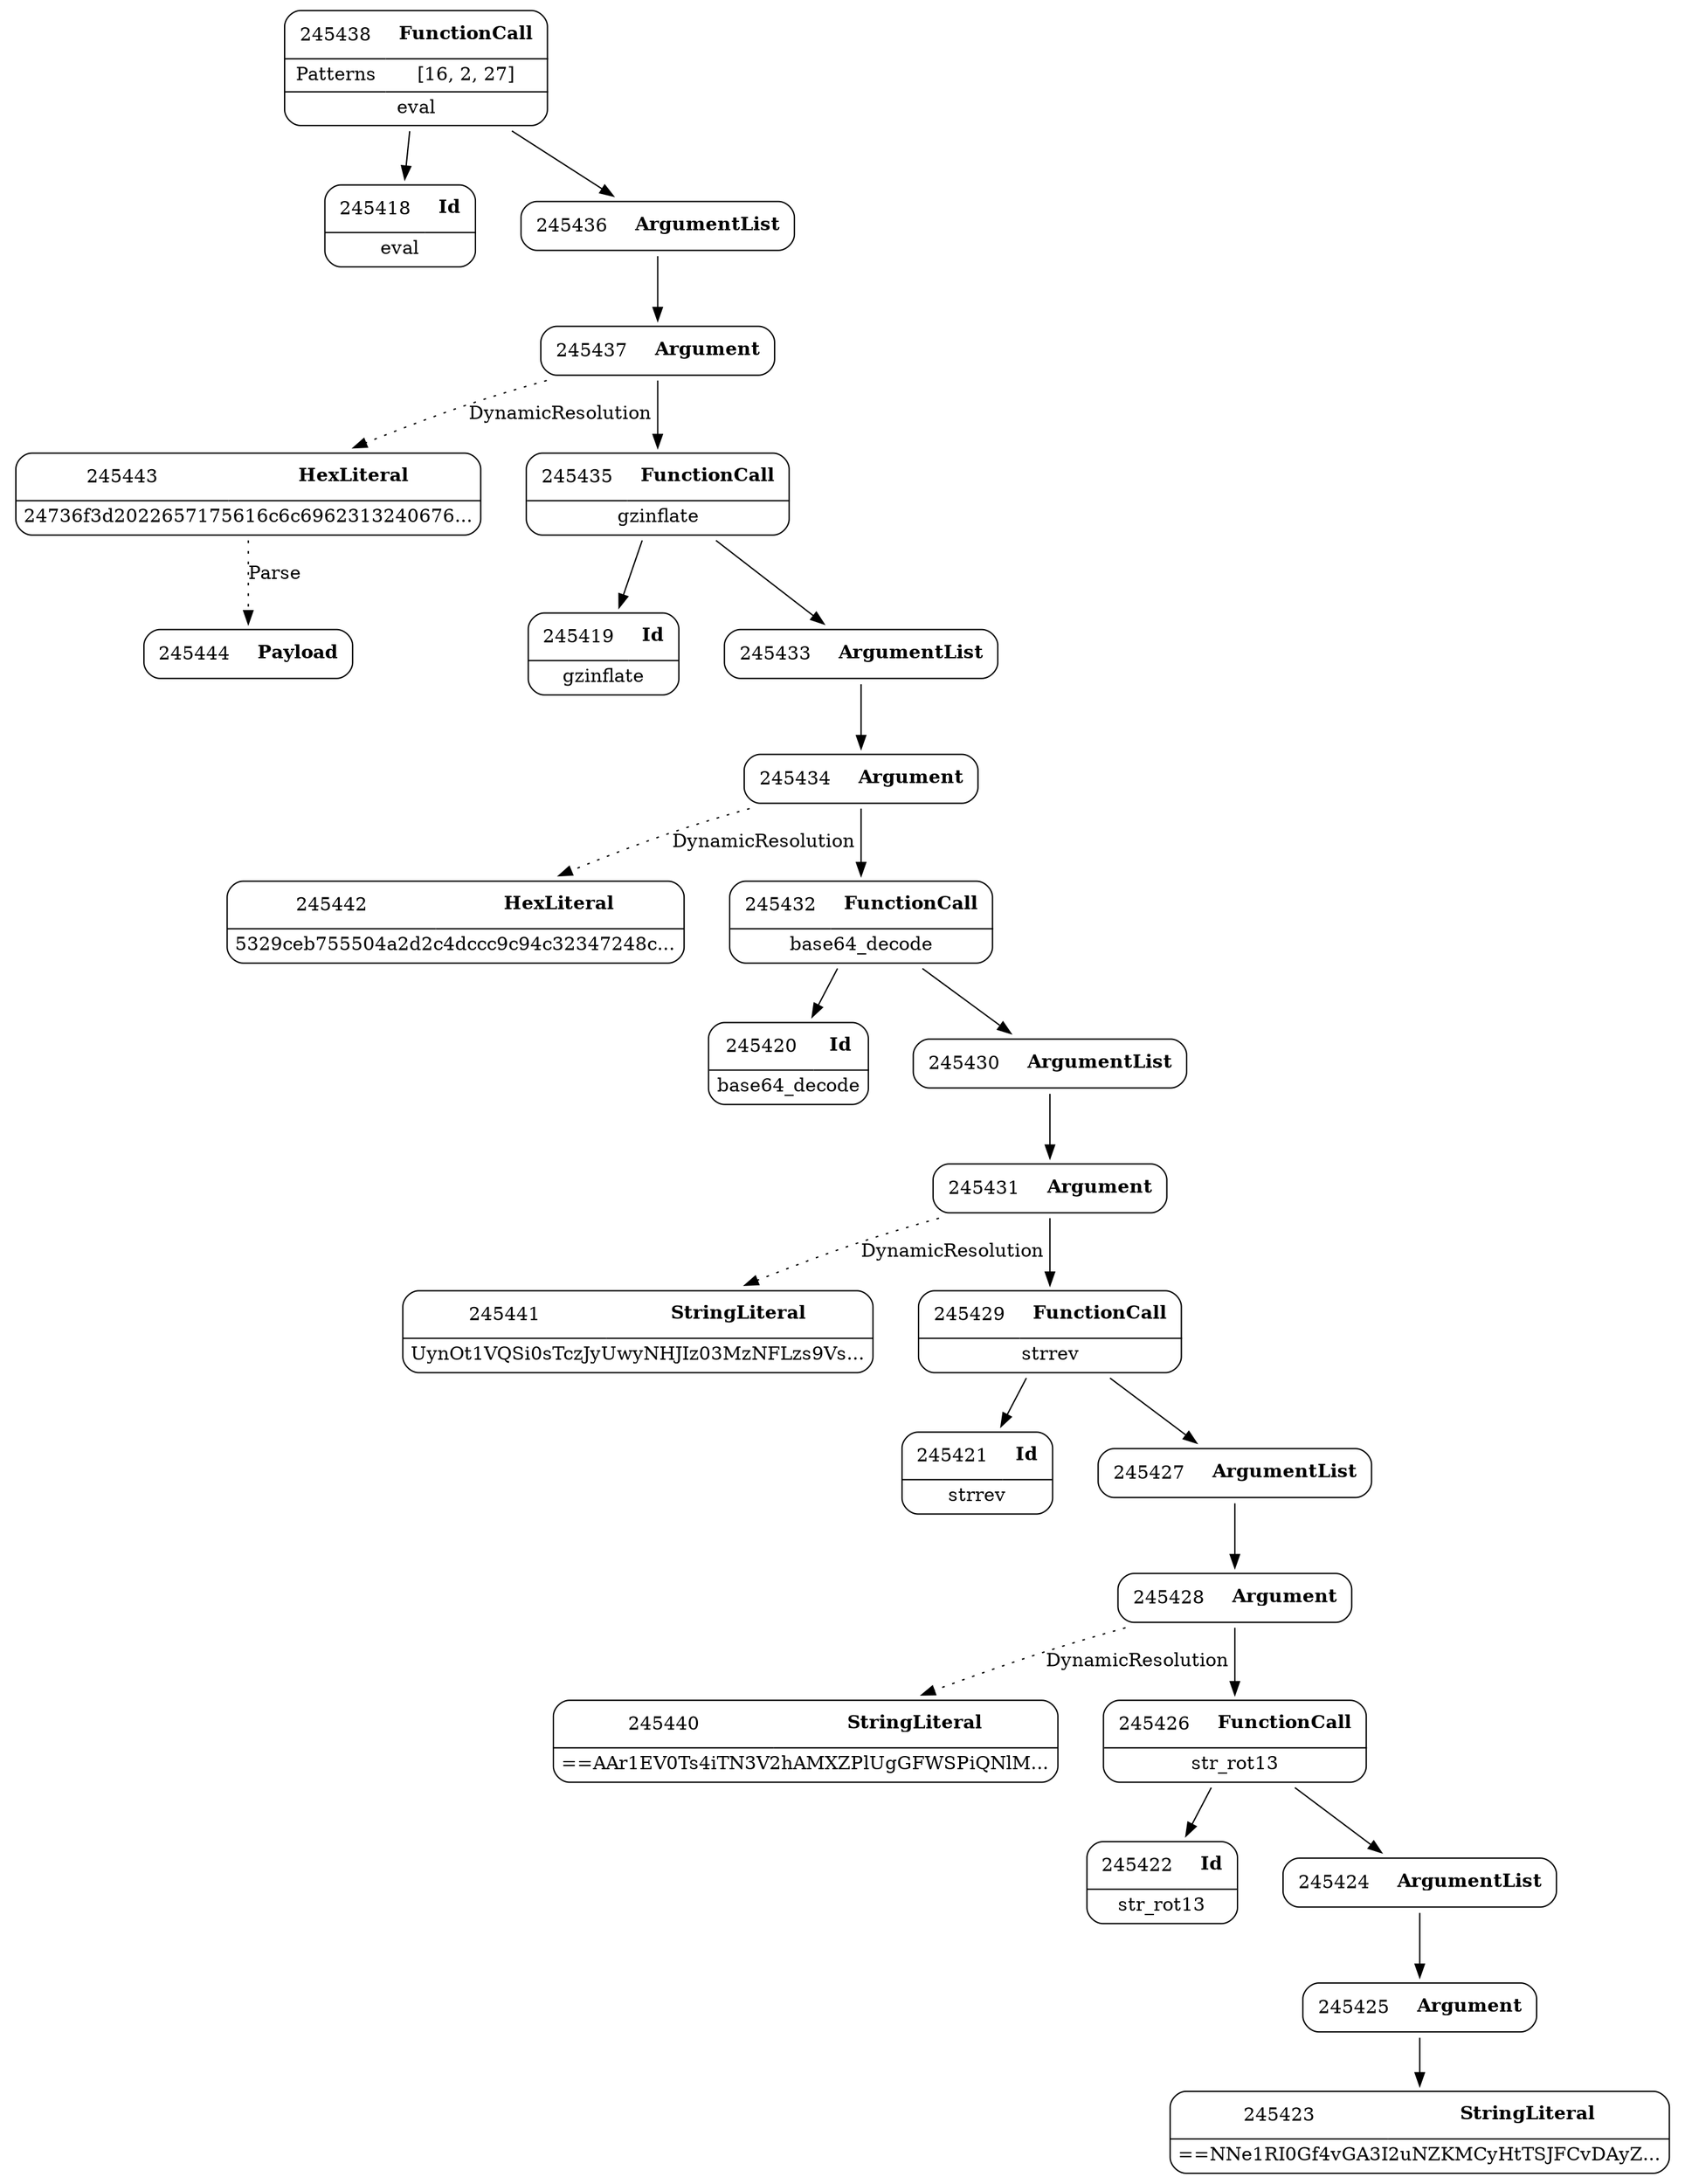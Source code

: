 digraph ast {
node [shape=none];
245443 [label=<<TABLE border='1' cellspacing='0' cellpadding='10' style='rounded' ><TR><TD border='0'>245443</TD><TD border='0'><B>HexLiteral</B></TD></TR><HR/><TR><TD border='0' cellpadding='5' colspan='2'>24736f3d2022657175616c6c6962313240676...</TD></TR></TABLE>>];
245443 -> 245444 [style=dotted,label=Parse];
245442 [label=<<TABLE border='1' cellspacing='0' cellpadding='10' style='rounded' ><TR><TD border='0'>245442</TD><TD border='0'><B>HexLiteral</B></TD></TR><HR/><TR><TD border='0' cellpadding='5' colspan='2'>5329ceb755504a2d2c4dccc9c94c32347248c...</TD></TR></TABLE>>];
245441 [label=<<TABLE border='1' cellspacing='0' cellpadding='10' style='rounded' ><TR><TD border='0'>245441</TD><TD border='0'><B>StringLiteral</B></TD></TR><HR/><TR><TD border='0' cellpadding='5' colspan='2'>UynOt1VQSi0sTczJyUwyNHJIz03MzNFLzs9Vs...</TD></TR></TABLE>>];
245440 [label=<<TABLE border='1' cellspacing='0' cellpadding='10' style='rounded' ><TR><TD border='0'>245440</TD><TD border='0'><B>StringLiteral</B></TD></TR><HR/><TR><TD border='0' cellpadding='5' colspan='2'>==AAr1EV0Ts4iTN3V2hAMXZPlUgGFWSPiQNlM...</TD></TR></TABLE>>];
245444 [label=<<TABLE border='1' cellspacing='0' cellpadding='10' style='rounded' ><TR><TD border='0'>245444</TD><TD border='0'><B>Payload</B></TD></TR></TABLE>>];
245419 [label=<<TABLE border='1' cellspacing='0' cellpadding='10' style='rounded' ><TR><TD border='0'>245419</TD><TD border='0'><B>Id</B></TD></TR><HR/><TR><TD border='0' cellpadding='5' colspan='2'>gzinflate</TD></TR></TABLE>>];
245418 [label=<<TABLE border='1' cellspacing='0' cellpadding='10' style='rounded' ><TR><TD border='0'>245418</TD><TD border='0'><B>Id</B></TD></TR><HR/><TR><TD border='0' cellpadding='5' colspan='2'>eval</TD></TR></TABLE>>];
245423 [label=<<TABLE border='1' cellspacing='0' cellpadding='10' style='rounded' ><TR><TD border='0'>245423</TD><TD border='0'><B>StringLiteral</B></TD></TR><HR/><TR><TD border='0' cellpadding='5' colspan='2'>==NNe1RI0Gf4vGA3I2uNZKMCyHtTSJFCvDAyZ...</TD></TR></TABLE>>];
245422 [label=<<TABLE border='1' cellspacing='0' cellpadding='10' style='rounded' ><TR><TD border='0'>245422</TD><TD border='0'><B>Id</B></TD></TR><HR/><TR><TD border='0' cellpadding='5' colspan='2'>str_rot13</TD></TR></TABLE>>];
245421 [label=<<TABLE border='1' cellspacing='0' cellpadding='10' style='rounded' ><TR><TD border='0'>245421</TD><TD border='0'><B>Id</B></TD></TR><HR/><TR><TD border='0' cellpadding='5' colspan='2'>strrev</TD></TR></TABLE>>];
245420 [label=<<TABLE border='1' cellspacing='0' cellpadding='10' style='rounded' ><TR><TD border='0'>245420</TD><TD border='0'><B>Id</B></TD></TR><HR/><TR><TD border='0' cellpadding='5' colspan='2'>base64_decode</TD></TR></TABLE>>];
245427 [label=<<TABLE border='1' cellspacing='0' cellpadding='10' style='rounded' ><TR><TD border='0'>245427</TD><TD border='0'><B>ArgumentList</B></TD></TR></TABLE>>];
245427 -> 245428 [weight=2];
245426 [label=<<TABLE border='1' cellspacing='0' cellpadding='10' style='rounded' ><TR><TD border='0'>245426</TD><TD border='0'><B>FunctionCall</B></TD></TR><HR/><TR><TD border='0' cellpadding='5' colspan='2'>str_rot13</TD></TR></TABLE>>];
245426 -> 245422 [weight=2];
245426 -> 245424 [weight=2];
245425 [label=<<TABLE border='1' cellspacing='0' cellpadding='10' style='rounded' ><TR><TD border='0'>245425</TD><TD border='0'><B>Argument</B></TD></TR></TABLE>>];
245425 -> 245423 [weight=2];
245424 [label=<<TABLE border='1' cellspacing='0' cellpadding='10' style='rounded' ><TR><TD border='0'>245424</TD><TD border='0'><B>ArgumentList</B></TD></TR></TABLE>>];
245424 -> 245425 [weight=2];
245431 [label=<<TABLE border='1' cellspacing='0' cellpadding='10' style='rounded' ><TR><TD border='0'>245431</TD><TD border='0'><B>Argument</B></TD></TR></TABLE>>];
245431 -> 245429 [weight=2];
245431 -> 245441 [style=dotted,label=DynamicResolution];
245430 [label=<<TABLE border='1' cellspacing='0' cellpadding='10' style='rounded' ><TR><TD border='0'>245430</TD><TD border='0'><B>ArgumentList</B></TD></TR></TABLE>>];
245430 -> 245431 [weight=2];
245429 [label=<<TABLE border='1' cellspacing='0' cellpadding='10' style='rounded' ><TR><TD border='0'>245429</TD><TD border='0'><B>FunctionCall</B></TD></TR><HR/><TR><TD border='0' cellpadding='5' colspan='2'>strrev</TD></TR></TABLE>>];
245429 -> 245421 [weight=2];
245429 -> 245427 [weight=2];
245428 [label=<<TABLE border='1' cellspacing='0' cellpadding='10' style='rounded' ><TR><TD border='0'>245428</TD><TD border='0'><B>Argument</B></TD></TR></TABLE>>];
245428 -> 245426 [weight=2];
245428 -> 245440 [style=dotted,label=DynamicResolution];
245435 [label=<<TABLE border='1' cellspacing='0' cellpadding='10' style='rounded' ><TR><TD border='0'>245435</TD><TD border='0'><B>FunctionCall</B></TD></TR><HR/><TR><TD border='0' cellpadding='5' colspan='2'>gzinflate</TD></TR></TABLE>>];
245435 -> 245419 [weight=2];
245435 -> 245433 [weight=2];
245434 [label=<<TABLE border='1' cellspacing='0' cellpadding='10' style='rounded' ><TR><TD border='0'>245434</TD><TD border='0'><B>Argument</B></TD></TR></TABLE>>];
245434 -> 245432 [weight=2];
245434 -> 245442 [style=dotted,label=DynamicResolution];
245433 [label=<<TABLE border='1' cellspacing='0' cellpadding='10' style='rounded' ><TR><TD border='0'>245433</TD><TD border='0'><B>ArgumentList</B></TD></TR></TABLE>>];
245433 -> 245434 [weight=2];
245432 [label=<<TABLE border='1' cellspacing='0' cellpadding='10' style='rounded' ><TR><TD border='0'>245432</TD><TD border='0'><B>FunctionCall</B></TD></TR><HR/><TR><TD border='0' cellpadding='5' colspan='2'>base64_decode</TD></TR></TABLE>>];
245432 -> 245420 [weight=2];
245432 -> 245430 [weight=2];
245438 [label=<<TABLE border='1' cellspacing='0' cellpadding='10' style='rounded' ><TR><TD border='0'>245438</TD><TD border='0'><B>FunctionCall</B></TD></TR><HR/><TR><TD border='0' cellpadding='5'>Patterns</TD><TD border='0' cellpadding='5'>[16, 2, 27]</TD></TR><HR/><TR><TD border='0' cellpadding='5' colspan='2'>eval</TD></TR></TABLE>>];
245438 -> 245418 [weight=2];
245438 -> 245436 [weight=2];
245437 [label=<<TABLE border='1' cellspacing='0' cellpadding='10' style='rounded' ><TR><TD border='0'>245437</TD><TD border='0'><B>Argument</B></TD></TR></TABLE>>];
245437 -> 245435 [weight=2];
245437 -> 245443 [style=dotted,label=DynamicResolution];
245436 [label=<<TABLE border='1' cellspacing='0' cellpadding='10' style='rounded' ><TR><TD border='0'>245436</TD><TD border='0'><B>ArgumentList</B></TD></TR></TABLE>>];
245436 -> 245437 [weight=2];
}
